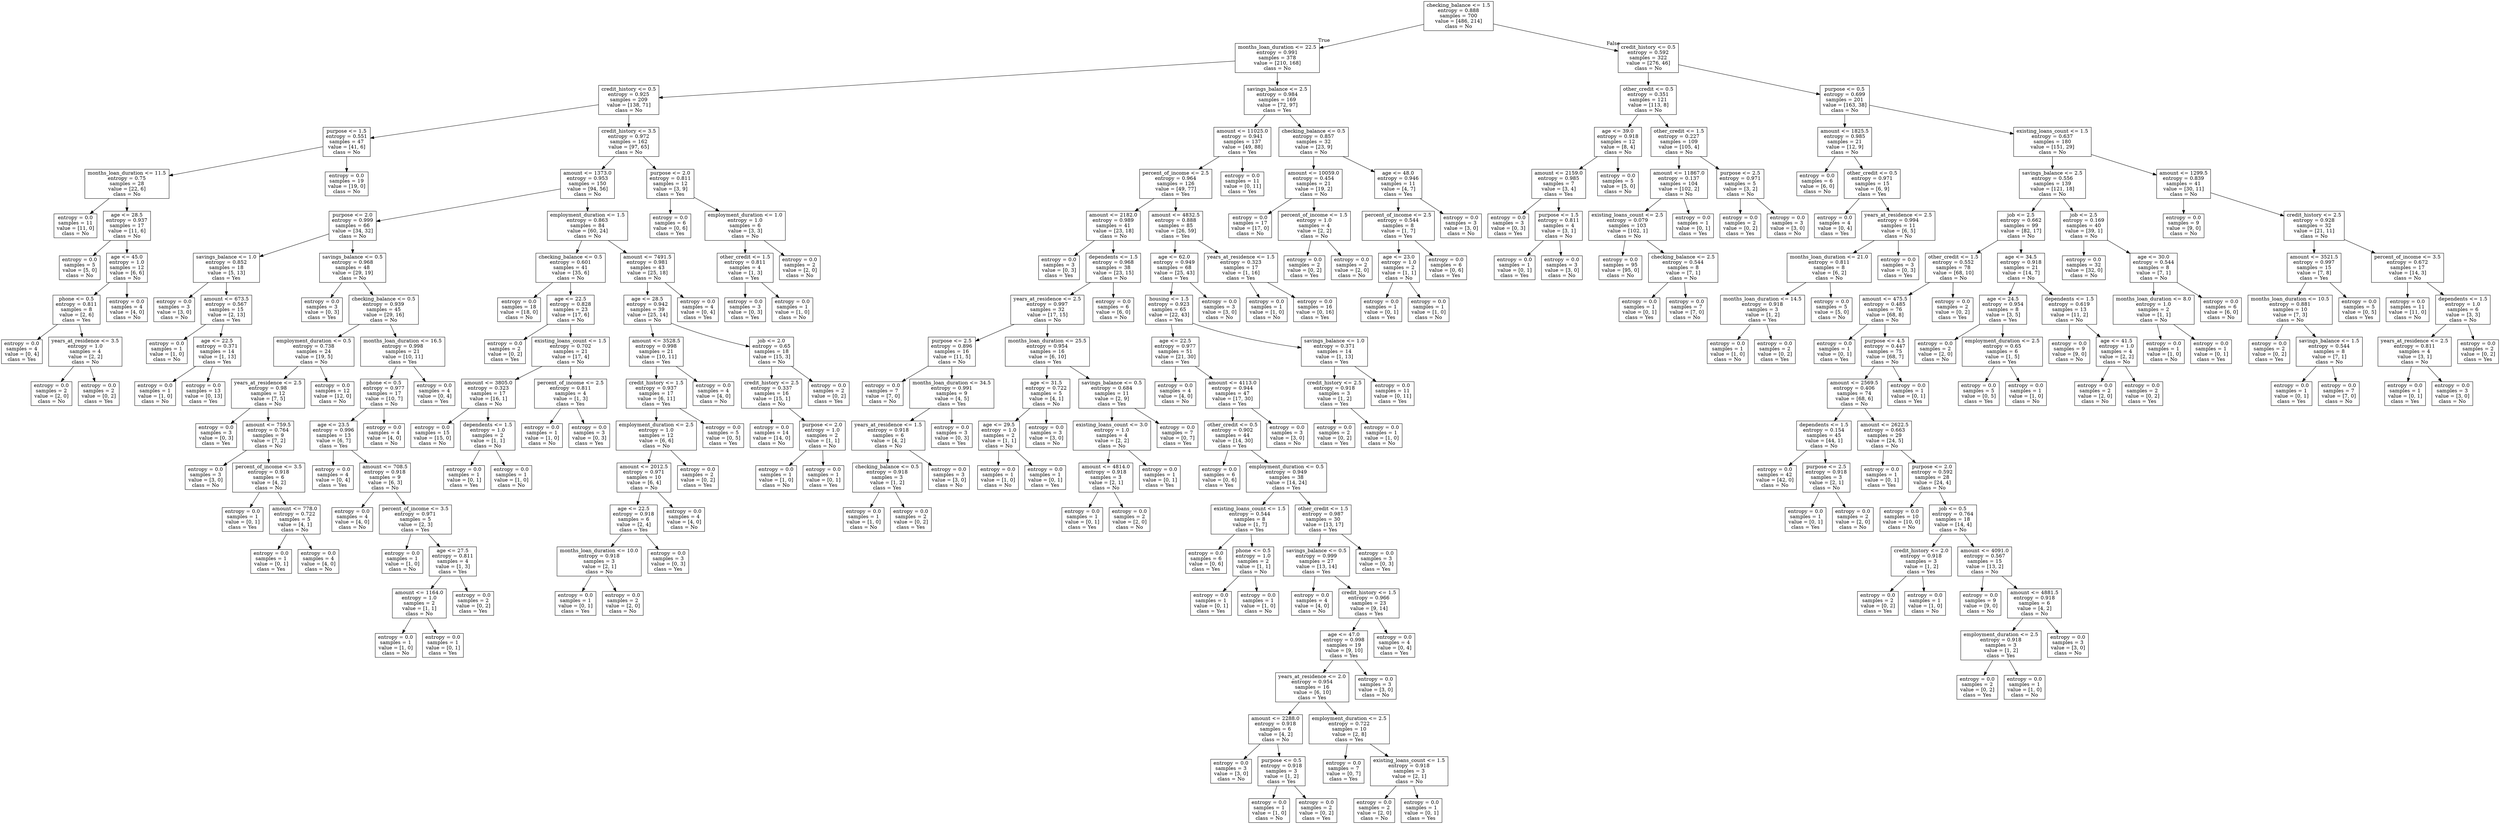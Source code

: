 digraph Tree {
node [shape=box] ;
0 [label="checking_balance <= 1.5\nentropy = 0.888\nsamples = 700\nvalue = [486, 214]\nclass = No"] ;
1 [label="months_loan_duration <= 22.5\nentropy = 0.991\nsamples = 378\nvalue = [210, 168]\nclass = No"] ;
0 -> 1 [labeldistance=2.5, labelangle=45, headlabel="True"] ;
2 [label="credit_history <= 0.5\nentropy = 0.925\nsamples = 209\nvalue = [138, 71]\nclass = No"] ;
1 -> 2 ;
3 [label="purpose <= 1.5\nentropy = 0.551\nsamples = 47\nvalue = [41, 6]\nclass = No"] ;
2 -> 3 ;
4 [label="months_loan_duration <= 11.5\nentropy = 0.75\nsamples = 28\nvalue = [22, 6]\nclass = No"] ;
3 -> 4 ;
5 [label="entropy = 0.0\nsamples = 11\nvalue = [11, 0]\nclass = No"] ;
4 -> 5 ;
6 [label="age <= 28.5\nentropy = 0.937\nsamples = 17\nvalue = [11, 6]\nclass = No"] ;
4 -> 6 ;
7 [label="entropy = 0.0\nsamples = 5\nvalue = [5, 0]\nclass = No"] ;
6 -> 7 ;
8 [label="age <= 45.0\nentropy = 1.0\nsamples = 12\nvalue = [6, 6]\nclass = No"] ;
6 -> 8 ;
9 [label="phone <= 0.5\nentropy = 0.811\nsamples = 8\nvalue = [2, 6]\nclass = Yes"] ;
8 -> 9 ;
10 [label="entropy = 0.0\nsamples = 4\nvalue = [0, 4]\nclass = Yes"] ;
9 -> 10 ;
11 [label="years_at_residence <= 3.5\nentropy = 1.0\nsamples = 4\nvalue = [2, 2]\nclass = No"] ;
9 -> 11 ;
12 [label="entropy = 0.0\nsamples = 2\nvalue = [2, 0]\nclass = No"] ;
11 -> 12 ;
13 [label="entropy = 0.0\nsamples = 2\nvalue = [0, 2]\nclass = Yes"] ;
11 -> 13 ;
14 [label="entropy = 0.0\nsamples = 4\nvalue = [4, 0]\nclass = No"] ;
8 -> 14 ;
15 [label="entropy = 0.0\nsamples = 19\nvalue = [19, 0]\nclass = No"] ;
3 -> 15 ;
16 [label="credit_history <= 3.5\nentropy = 0.972\nsamples = 162\nvalue = [97, 65]\nclass = No"] ;
2 -> 16 ;
17 [label="amount <= 1373.0\nentropy = 0.953\nsamples = 150\nvalue = [94, 56]\nclass = No"] ;
16 -> 17 ;
18 [label="purpose <= 2.0\nentropy = 0.999\nsamples = 66\nvalue = [34, 32]\nclass = No"] ;
17 -> 18 ;
19 [label="savings_balance <= 1.0\nentropy = 0.852\nsamples = 18\nvalue = [5, 13]\nclass = Yes"] ;
18 -> 19 ;
20 [label="entropy = 0.0\nsamples = 3\nvalue = [3, 0]\nclass = No"] ;
19 -> 20 ;
21 [label="amount <= 673.5\nentropy = 0.567\nsamples = 15\nvalue = [2, 13]\nclass = Yes"] ;
19 -> 21 ;
22 [label="entropy = 0.0\nsamples = 1\nvalue = [1, 0]\nclass = No"] ;
21 -> 22 ;
23 [label="age <= 22.5\nentropy = 0.371\nsamples = 14\nvalue = [1, 13]\nclass = Yes"] ;
21 -> 23 ;
24 [label="entropy = 0.0\nsamples = 1\nvalue = [1, 0]\nclass = No"] ;
23 -> 24 ;
25 [label="entropy = 0.0\nsamples = 13\nvalue = [0, 13]\nclass = Yes"] ;
23 -> 25 ;
26 [label="savings_balance <= 0.5\nentropy = 0.968\nsamples = 48\nvalue = [29, 19]\nclass = No"] ;
18 -> 26 ;
27 [label="entropy = 0.0\nsamples = 3\nvalue = [0, 3]\nclass = Yes"] ;
26 -> 27 ;
28 [label="checking_balance <= 0.5\nentropy = 0.939\nsamples = 45\nvalue = [29, 16]\nclass = No"] ;
26 -> 28 ;
29 [label="employment_duration <= 0.5\nentropy = 0.738\nsamples = 24\nvalue = [19, 5]\nclass = No"] ;
28 -> 29 ;
30 [label="years_at_residence <= 2.5\nentropy = 0.98\nsamples = 12\nvalue = [7, 5]\nclass = No"] ;
29 -> 30 ;
31 [label="entropy = 0.0\nsamples = 3\nvalue = [0, 3]\nclass = Yes"] ;
30 -> 31 ;
32 [label="amount <= 759.5\nentropy = 0.764\nsamples = 9\nvalue = [7, 2]\nclass = No"] ;
30 -> 32 ;
33 [label="entropy = 0.0\nsamples = 3\nvalue = [3, 0]\nclass = No"] ;
32 -> 33 ;
34 [label="percent_of_income <= 3.5\nentropy = 0.918\nsamples = 6\nvalue = [4, 2]\nclass = No"] ;
32 -> 34 ;
35 [label="entropy = 0.0\nsamples = 1\nvalue = [0, 1]\nclass = Yes"] ;
34 -> 35 ;
36 [label="amount <= 778.0\nentropy = 0.722\nsamples = 5\nvalue = [4, 1]\nclass = No"] ;
34 -> 36 ;
37 [label="entropy = 0.0\nsamples = 1\nvalue = [0, 1]\nclass = Yes"] ;
36 -> 37 ;
38 [label="entropy = 0.0\nsamples = 4\nvalue = [4, 0]\nclass = No"] ;
36 -> 38 ;
39 [label="entropy = 0.0\nsamples = 12\nvalue = [12, 0]\nclass = No"] ;
29 -> 39 ;
40 [label="months_loan_duration <= 16.5\nentropy = 0.998\nsamples = 21\nvalue = [10, 11]\nclass = Yes"] ;
28 -> 40 ;
41 [label="phone <= 0.5\nentropy = 0.977\nsamples = 17\nvalue = [10, 7]\nclass = No"] ;
40 -> 41 ;
42 [label="age <= 23.5\nentropy = 0.996\nsamples = 13\nvalue = [6, 7]\nclass = Yes"] ;
41 -> 42 ;
43 [label="entropy = 0.0\nsamples = 4\nvalue = [0, 4]\nclass = Yes"] ;
42 -> 43 ;
44 [label="amount <= 708.5\nentropy = 0.918\nsamples = 9\nvalue = [6, 3]\nclass = No"] ;
42 -> 44 ;
45 [label="entropy = 0.0\nsamples = 4\nvalue = [4, 0]\nclass = No"] ;
44 -> 45 ;
46 [label="percent_of_income <= 3.5\nentropy = 0.971\nsamples = 5\nvalue = [2, 3]\nclass = Yes"] ;
44 -> 46 ;
47 [label="entropy = 0.0\nsamples = 1\nvalue = [1, 0]\nclass = No"] ;
46 -> 47 ;
48 [label="age <= 27.5\nentropy = 0.811\nsamples = 4\nvalue = [1, 3]\nclass = Yes"] ;
46 -> 48 ;
49 [label="amount <= 1164.0\nentropy = 1.0\nsamples = 2\nvalue = [1, 1]\nclass = No"] ;
48 -> 49 ;
50 [label="entropy = 0.0\nsamples = 1\nvalue = [1, 0]\nclass = No"] ;
49 -> 50 ;
51 [label="entropy = 0.0\nsamples = 1\nvalue = [0, 1]\nclass = Yes"] ;
49 -> 51 ;
52 [label="entropy = 0.0\nsamples = 2\nvalue = [0, 2]\nclass = Yes"] ;
48 -> 52 ;
53 [label="entropy = 0.0\nsamples = 4\nvalue = [4, 0]\nclass = No"] ;
41 -> 53 ;
54 [label="entropy = 0.0\nsamples = 4\nvalue = [0, 4]\nclass = Yes"] ;
40 -> 54 ;
55 [label="employment_duration <= 1.5\nentropy = 0.863\nsamples = 84\nvalue = [60, 24]\nclass = No"] ;
17 -> 55 ;
56 [label="checking_balance <= 0.5\nentropy = 0.601\nsamples = 41\nvalue = [35, 6]\nclass = No"] ;
55 -> 56 ;
57 [label="entropy = 0.0\nsamples = 18\nvalue = [18, 0]\nclass = No"] ;
56 -> 57 ;
58 [label="age <= 22.5\nentropy = 0.828\nsamples = 23\nvalue = [17, 6]\nclass = No"] ;
56 -> 58 ;
59 [label="entropy = 0.0\nsamples = 2\nvalue = [0, 2]\nclass = Yes"] ;
58 -> 59 ;
60 [label="existing_loans_count <= 1.5\nentropy = 0.702\nsamples = 21\nvalue = [17, 4]\nclass = No"] ;
58 -> 60 ;
61 [label="amount <= 3805.0\nentropy = 0.323\nsamples = 17\nvalue = [16, 1]\nclass = No"] ;
60 -> 61 ;
62 [label="entropy = 0.0\nsamples = 15\nvalue = [15, 0]\nclass = No"] ;
61 -> 62 ;
63 [label="dependents <= 1.5\nentropy = 1.0\nsamples = 2\nvalue = [1, 1]\nclass = No"] ;
61 -> 63 ;
64 [label="entropy = 0.0\nsamples = 1\nvalue = [0, 1]\nclass = Yes"] ;
63 -> 64 ;
65 [label="entropy = 0.0\nsamples = 1\nvalue = [1, 0]\nclass = No"] ;
63 -> 65 ;
66 [label="percent_of_income <= 2.5\nentropy = 0.811\nsamples = 4\nvalue = [1, 3]\nclass = Yes"] ;
60 -> 66 ;
67 [label="entropy = 0.0\nsamples = 1\nvalue = [1, 0]\nclass = No"] ;
66 -> 67 ;
68 [label="entropy = 0.0\nsamples = 3\nvalue = [0, 3]\nclass = Yes"] ;
66 -> 68 ;
69 [label="amount <= 7491.5\nentropy = 0.981\nsamples = 43\nvalue = [25, 18]\nclass = No"] ;
55 -> 69 ;
70 [label="age <= 28.5\nentropy = 0.942\nsamples = 39\nvalue = [25, 14]\nclass = No"] ;
69 -> 70 ;
71 [label="amount <= 3528.5\nentropy = 0.998\nsamples = 21\nvalue = [10, 11]\nclass = Yes"] ;
70 -> 71 ;
72 [label="credit_history <= 1.5\nentropy = 0.937\nsamples = 17\nvalue = [6, 11]\nclass = Yes"] ;
71 -> 72 ;
73 [label="employment_duration <= 2.5\nentropy = 1.0\nsamples = 12\nvalue = [6, 6]\nclass = No"] ;
72 -> 73 ;
74 [label="amount <= 2012.5\nentropy = 0.971\nsamples = 10\nvalue = [6, 4]\nclass = No"] ;
73 -> 74 ;
75 [label="age <= 22.5\nentropy = 0.918\nsamples = 6\nvalue = [2, 4]\nclass = Yes"] ;
74 -> 75 ;
76 [label="months_loan_duration <= 10.0\nentropy = 0.918\nsamples = 3\nvalue = [2, 1]\nclass = No"] ;
75 -> 76 ;
77 [label="entropy = 0.0\nsamples = 1\nvalue = [0, 1]\nclass = Yes"] ;
76 -> 77 ;
78 [label="entropy = 0.0\nsamples = 2\nvalue = [2, 0]\nclass = No"] ;
76 -> 78 ;
79 [label="entropy = 0.0\nsamples = 3\nvalue = [0, 3]\nclass = Yes"] ;
75 -> 79 ;
80 [label="entropy = 0.0\nsamples = 4\nvalue = [4, 0]\nclass = No"] ;
74 -> 80 ;
81 [label="entropy = 0.0\nsamples = 2\nvalue = [0, 2]\nclass = Yes"] ;
73 -> 81 ;
82 [label="entropy = 0.0\nsamples = 5\nvalue = [0, 5]\nclass = Yes"] ;
72 -> 82 ;
83 [label="entropy = 0.0\nsamples = 4\nvalue = [4, 0]\nclass = No"] ;
71 -> 83 ;
84 [label="job <= 2.0\nentropy = 0.65\nsamples = 18\nvalue = [15, 3]\nclass = No"] ;
70 -> 84 ;
85 [label="credit_history <= 2.5\nentropy = 0.337\nsamples = 16\nvalue = [15, 1]\nclass = No"] ;
84 -> 85 ;
86 [label="entropy = 0.0\nsamples = 14\nvalue = [14, 0]\nclass = No"] ;
85 -> 86 ;
87 [label="purpose <= 2.0\nentropy = 1.0\nsamples = 2\nvalue = [1, 1]\nclass = No"] ;
85 -> 87 ;
88 [label="entropy = 0.0\nsamples = 1\nvalue = [1, 0]\nclass = No"] ;
87 -> 88 ;
89 [label="entropy = 0.0\nsamples = 1\nvalue = [0, 1]\nclass = Yes"] ;
87 -> 89 ;
90 [label="entropy = 0.0\nsamples = 2\nvalue = [0, 2]\nclass = Yes"] ;
84 -> 90 ;
91 [label="entropy = 0.0\nsamples = 4\nvalue = [0, 4]\nclass = Yes"] ;
69 -> 91 ;
92 [label="purpose <= 2.0\nentropy = 0.811\nsamples = 12\nvalue = [3, 9]\nclass = Yes"] ;
16 -> 92 ;
93 [label="entropy = 0.0\nsamples = 6\nvalue = [0, 6]\nclass = Yes"] ;
92 -> 93 ;
94 [label="employment_duration <= 1.0\nentropy = 1.0\nsamples = 6\nvalue = [3, 3]\nclass = No"] ;
92 -> 94 ;
95 [label="other_credit <= 1.5\nentropy = 0.811\nsamples = 4\nvalue = [1, 3]\nclass = Yes"] ;
94 -> 95 ;
96 [label="entropy = 0.0\nsamples = 3\nvalue = [0, 3]\nclass = Yes"] ;
95 -> 96 ;
97 [label="entropy = 0.0\nsamples = 1\nvalue = [1, 0]\nclass = No"] ;
95 -> 97 ;
98 [label="entropy = 0.0\nsamples = 2\nvalue = [2, 0]\nclass = No"] ;
94 -> 98 ;
99 [label="savings_balance <= 2.5\nentropy = 0.984\nsamples = 169\nvalue = [72, 97]\nclass = Yes"] ;
1 -> 99 ;
100 [label="amount <= 11025.0\nentropy = 0.941\nsamples = 137\nvalue = [49, 88]\nclass = Yes"] ;
99 -> 100 ;
101 [label="percent_of_income <= 2.5\nentropy = 0.964\nsamples = 126\nvalue = [49, 77]\nclass = Yes"] ;
100 -> 101 ;
102 [label="amount <= 2182.0\nentropy = 0.989\nsamples = 41\nvalue = [23, 18]\nclass = No"] ;
101 -> 102 ;
103 [label="entropy = 0.0\nsamples = 3\nvalue = [0, 3]\nclass = Yes"] ;
102 -> 103 ;
104 [label="dependents <= 1.5\nentropy = 0.968\nsamples = 38\nvalue = [23, 15]\nclass = No"] ;
102 -> 104 ;
105 [label="years_at_residence <= 2.5\nentropy = 0.997\nsamples = 32\nvalue = [17, 15]\nclass = No"] ;
104 -> 105 ;
106 [label="purpose <= 2.5\nentropy = 0.896\nsamples = 16\nvalue = [11, 5]\nclass = No"] ;
105 -> 106 ;
107 [label="entropy = 0.0\nsamples = 7\nvalue = [7, 0]\nclass = No"] ;
106 -> 107 ;
108 [label="months_loan_duration <= 34.5\nentropy = 0.991\nsamples = 9\nvalue = [4, 5]\nclass = Yes"] ;
106 -> 108 ;
109 [label="years_at_residence <= 1.5\nentropy = 0.918\nsamples = 6\nvalue = [4, 2]\nclass = No"] ;
108 -> 109 ;
110 [label="checking_balance <= 0.5\nentropy = 0.918\nsamples = 3\nvalue = [1, 2]\nclass = Yes"] ;
109 -> 110 ;
111 [label="entropy = 0.0\nsamples = 1\nvalue = [1, 0]\nclass = No"] ;
110 -> 111 ;
112 [label="entropy = 0.0\nsamples = 2\nvalue = [0, 2]\nclass = Yes"] ;
110 -> 112 ;
113 [label="entropy = 0.0\nsamples = 3\nvalue = [3, 0]\nclass = No"] ;
109 -> 113 ;
114 [label="entropy = 0.0\nsamples = 3\nvalue = [0, 3]\nclass = Yes"] ;
108 -> 114 ;
115 [label="months_loan_duration <= 25.5\nentropy = 0.954\nsamples = 16\nvalue = [6, 10]\nclass = Yes"] ;
105 -> 115 ;
116 [label="age <= 31.5\nentropy = 0.722\nsamples = 5\nvalue = [4, 1]\nclass = No"] ;
115 -> 116 ;
117 [label="age <= 29.5\nentropy = 1.0\nsamples = 2\nvalue = [1, 1]\nclass = No"] ;
116 -> 117 ;
118 [label="entropy = 0.0\nsamples = 1\nvalue = [1, 0]\nclass = No"] ;
117 -> 118 ;
119 [label="entropy = 0.0\nsamples = 1\nvalue = [0, 1]\nclass = Yes"] ;
117 -> 119 ;
120 [label="entropy = 0.0\nsamples = 3\nvalue = [3, 0]\nclass = No"] ;
116 -> 120 ;
121 [label="savings_balance <= 0.5\nentropy = 0.684\nsamples = 11\nvalue = [2, 9]\nclass = Yes"] ;
115 -> 121 ;
122 [label="existing_loans_count <= 3.0\nentropy = 1.0\nsamples = 4\nvalue = [2, 2]\nclass = No"] ;
121 -> 122 ;
123 [label="amount <= 4814.0\nentropy = 0.918\nsamples = 3\nvalue = [2, 1]\nclass = No"] ;
122 -> 123 ;
124 [label="entropy = 0.0\nsamples = 1\nvalue = [0, 1]\nclass = Yes"] ;
123 -> 124 ;
125 [label="entropy = 0.0\nsamples = 2\nvalue = [2, 0]\nclass = No"] ;
123 -> 125 ;
126 [label="entropy = 0.0\nsamples = 1\nvalue = [0, 1]\nclass = Yes"] ;
122 -> 126 ;
127 [label="entropy = 0.0\nsamples = 7\nvalue = [0, 7]\nclass = Yes"] ;
121 -> 127 ;
128 [label="entropy = 0.0\nsamples = 6\nvalue = [6, 0]\nclass = No"] ;
104 -> 128 ;
129 [label="amount <= 4832.5\nentropy = 0.888\nsamples = 85\nvalue = [26, 59]\nclass = Yes"] ;
101 -> 129 ;
130 [label="age <= 62.0\nentropy = 0.949\nsamples = 68\nvalue = [25, 43]\nclass = Yes"] ;
129 -> 130 ;
131 [label="housing <= 1.5\nentropy = 0.923\nsamples = 65\nvalue = [22, 43]\nclass = Yes"] ;
130 -> 131 ;
132 [label="age <= 22.5\nentropy = 0.977\nsamples = 51\nvalue = [21, 30]\nclass = Yes"] ;
131 -> 132 ;
133 [label="entropy = 0.0\nsamples = 4\nvalue = [4, 0]\nclass = No"] ;
132 -> 133 ;
134 [label="amount <= 4113.0\nentropy = 0.944\nsamples = 47\nvalue = [17, 30]\nclass = Yes"] ;
132 -> 134 ;
135 [label="other_credit <= 0.5\nentropy = 0.902\nsamples = 44\nvalue = [14, 30]\nclass = Yes"] ;
134 -> 135 ;
136 [label="entropy = 0.0\nsamples = 6\nvalue = [0, 6]\nclass = Yes"] ;
135 -> 136 ;
137 [label="employment_duration <= 0.5\nentropy = 0.949\nsamples = 38\nvalue = [14, 24]\nclass = Yes"] ;
135 -> 137 ;
138 [label="existing_loans_count <= 1.5\nentropy = 0.544\nsamples = 8\nvalue = [1, 7]\nclass = Yes"] ;
137 -> 138 ;
139 [label="entropy = 0.0\nsamples = 6\nvalue = [0, 6]\nclass = Yes"] ;
138 -> 139 ;
140 [label="phone <= 0.5\nentropy = 1.0\nsamples = 2\nvalue = [1, 1]\nclass = No"] ;
138 -> 140 ;
141 [label="entropy = 0.0\nsamples = 1\nvalue = [0, 1]\nclass = Yes"] ;
140 -> 141 ;
142 [label="entropy = 0.0\nsamples = 1\nvalue = [1, 0]\nclass = No"] ;
140 -> 142 ;
143 [label="other_credit <= 1.5\nentropy = 0.987\nsamples = 30\nvalue = [13, 17]\nclass = Yes"] ;
137 -> 143 ;
144 [label="savings_balance <= 0.5\nentropy = 0.999\nsamples = 27\nvalue = [13, 14]\nclass = Yes"] ;
143 -> 144 ;
145 [label="entropy = 0.0\nsamples = 4\nvalue = [4, 0]\nclass = No"] ;
144 -> 145 ;
146 [label="credit_history <= 1.5\nentropy = 0.966\nsamples = 23\nvalue = [9, 14]\nclass = Yes"] ;
144 -> 146 ;
147 [label="age <= 47.0\nentropy = 0.998\nsamples = 19\nvalue = [9, 10]\nclass = Yes"] ;
146 -> 147 ;
148 [label="years_at_residence <= 2.0\nentropy = 0.954\nsamples = 16\nvalue = [6, 10]\nclass = Yes"] ;
147 -> 148 ;
149 [label="amount <= 2288.0\nentropy = 0.918\nsamples = 6\nvalue = [4, 2]\nclass = No"] ;
148 -> 149 ;
150 [label="entropy = 0.0\nsamples = 3\nvalue = [3, 0]\nclass = No"] ;
149 -> 150 ;
151 [label="purpose <= 0.5\nentropy = 0.918\nsamples = 3\nvalue = [1, 2]\nclass = Yes"] ;
149 -> 151 ;
152 [label="entropy = 0.0\nsamples = 1\nvalue = [1, 0]\nclass = No"] ;
151 -> 152 ;
153 [label="entropy = 0.0\nsamples = 2\nvalue = [0, 2]\nclass = Yes"] ;
151 -> 153 ;
154 [label="employment_duration <= 2.5\nentropy = 0.722\nsamples = 10\nvalue = [2, 8]\nclass = Yes"] ;
148 -> 154 ;
155 [label="entropy = 0.0\nsamples = 7\nvalue = [0, 7]\nclass = Yes"] ;
154 -> 155 ;
156 [label="existing_loans_count <= 1.5\nentropy = 0.918\nsamples = 3\nvalue = [2, 1]\nclass = No"] ;
154 -> 156 ;
157 [label="entropy = 0.0\nsamples = 2\nvalue = [2, 0]\nclass = No"] ;
156 -> 157 ;
158 [label="entropy = 0.0\nsamples = 1\nvalue = [0, 1]\nclass = Yes"] ;
156 -> 158 ;
159 [label="entropy = 0.0\nsamples = 3\nvalue = [3, 0]\nclass = No"] ;
147 -> 159 ;
160 [label="entropy = 0.0\nsamples = 4\nvalue = [0, 4]\nclass = Yes"] ;
146 -> 160 ;
161 [label="entropy = 0.0\nsamples = 3\nvalue = [0, 3]\nclass = Yes"] ;
143 -> 161 ;
162 [label="entropy = 0.0\nsamples = 3\nvalue = [3, 0]\nclass = No"] ;
134 -> 162 ;
163 [label="savings_balance <= 1.0\nentropy = 0.371\nsamples = 14\nvalue = [1, 13]\nclass = Yes"] ;
131 -> 163 ;
164 [label="credit_history <= 2.5\nentropy = 0.918\nsamples = 3\nvalue = [1, 2]\nclass = Yes"] ;
163 -> 164 ;
165 [label="entropy = 0.0\nsamples = 2\nvalue = [0, 2]\nclass = Yes"] ;
164 -> 165 ;
166 [label="entropy = 0.0\nsamples = 1\nvalue = [1, 0]\nclass = No"] ;
164 -> 166 ;
167 [label="entropy = 0.0\nsamples = 11\nvalue = [0, 11]\nclass = Yes"] ;
163 -> 167 ;
168 [label="entropy = 0.0\nsamples = 3\nvalue = [3, 0]\nclass = No"] ;
130 -> 168 ;
169 [label="years_at_residence <= 1.5\nentropy = 0.323\nsamples = 17\nvalue = [1, 16]\nclass = Yes"] ;
129 -> 169 ;
170 [label="entropy = 0.0\nsamples = 1\nvalue = [1, 0]\nclass = No"] ;
169 -> 170 ;
171 [label="entropy = 0.0\nsamples = 16\nvalue = [0, 16]\nclass = Yes"] ;
169 -> 171 ;
172 [label="entropy = 0.0\nsamples = 11\nvalue = [0, 11]\nclass = Yes"] ;
100 -> 172 ;
173 [label="checking_balance <= 0.5\nentropy = 0.857\nsamples = 32\nvalue = [23, 9]\nclass = No"] ;
99 -> 173 ;
174 [label="amount <= 10059.0\nentropy = 0.454\nsamples = 21\nvalue = [19, 2]\nclass = No"] ;
173 -> 174 ;
175 [label="entropy = 0.0\nsamples = 17\nvalue = [17, 0]\nclass = No"] ;
174 -> 175 ;
176 [label="percent_of_income <= 1.5\nentropy = 1.0\nsamples = 4\nvalue = [2, 2]\nclass = No"] ;
174 -> 176 ;
177 [label="entropy = 0.0\nsamples = 2\nvalue = [0, 2]\nclass = Yes"] ;
176 -> 177 ;
178 [label="entropy = 0.0\nsamples = 2\nvalue = [2, 0]\nclass = No"] ;
176 -> 178 ;
179 [label="age <= 48.0\nentropy = 0.946\nsamples = 11\nvalue = [4, 7]\nclass = Yes"] ;
173 -> 179 ;
180 [label="percent_of_income <= 2.5\nentropy = 0.544\nsamples = 8\nvalue = [1, 7]\nclass = Yes"] ;
179 -> 180 ;
181 [label="age <= 23.0\nentropy = 1.0\nsamples = 2\nvalue = [1, 1]\nclass = No"] ;
180 -> 181 ;
182 [label="entropy = 0.0\nsamples = 1\nvalue = [0, 1]\nclass = Yes"] ;
181 -> 182 ;
183 [label="entropy = 0.0\nsamples = 1\nvalue = [1, 0]\nclass = No"] ;
181 -> 183 ;
184 [label="entropy = 0.0\nsamples = 6\nvalue = [0, 6]\nclass = Yes"] ;
180 -> 184 ;
185 [label="entropy = 0.0\nsamples = 3\nvalue = [3, 0]\nclass = No"] ;
179 -> 185 ;
186 [label="credit_history <= 0.5\nentropy = 0.592\nsamples = 322\nvalue = [276, 46]\nclass = No"] ;
0 -> 186 [labeldistance=2.5, labelangle=-45, headlabel="False"] ;
187 [label="other_credit <= 0.5\nentropy = 0.351\nsamples = 121\nvalue = [113, 8]\nclass = No"] ;
186 -> 187 ;
188 [label="age <= 39.0\nentropy = 0.918\nsamples = 12\nvalue = [8, 4]\nclass = No"] ;
187 -> 188 ;
189 [label="amount <= 2159.0\nentropy = 0.985\nsamples = 7\nvalue = [3, 4]\nclass = Yes"] ;
188 -> 189 ;
190 [label="entropy = 0.0\nsamples = 3\nvalue = [0, 3]\nclass = Yes"] ;
189 -> 190 ;
191 [label="purpose <= 1.5\nentropy = 0.811\nsamples = 4\nvalue = [3, 1]\nclass = No"] ;
189 -> 191 ;
192 [label="entropy = 0.0\nsamples = 1\nvalue = [0, 1]\nclass = Yes"] ;
191 -> 192 ;
193 [label="entropy = 0.0\nsamples = 3\nvalue = [3, 0]\nclass = No"] ;
191 -> 193 ;
194 [label="entropy = 0.0\nsamples = 5\nvalue = [5, 0]\nclass = No"] ;
188 -> 194 ;
195 [label="other_credit <= 1.5\nentropy = 0.227\nsamples = 109\nvalue = [105, 4]\nclass = No"] ;
187 -> 195 ;
196 [label="amount <= 11867.0\nentropy = 0.137\nsamples = 104\nvalue = [102, 2]\nclass = No"] ;
195 -> 196 ;
197 [label="existing_loans_count <= 2.5\nentropy = 0.079\nsamples = 103\nvalue = [102, 1]\nclass = No"] ;
196 -> 197 ;
198 [label="entropy = 0.0\nsamples = 95\nvalue = [95, 0]\nclass = No"] ;
197 -> 198 ;
199 [label="checking_balance <= 2.5\nentropy = 0.544\nsamples = 8\nvalue = [7, 1]\nclass = No"] ;
197 -> 199 ;
200 [label="entropy = 0.0\nsamples = 1\nvalue = [0, 1]\nclass = Yes"] ;
199 -> 200 ;
201 [label="entropy = 0.0\nsamples = 7\nvalue = [7, 0]\nclass = No"] ;
199 -> 201 ;
202 [label="entropy = 0.0\nsamples = 1\nvalue = [0, 1]\nclass = Yes"] ;
196 -> 202 ;
203 [label="purpose <= 2.5\nentropy = 0.971\nsamples = 5\nvalue = [3, 2]\nclass = No"] ;
195 -> 203 ;
204 [label="entropy = 0.0\nsamples = 2\nvalue = [0, 2]\nclass = Yes"] ;
203 -> 204 ;
205 [label="entropy = 0.0\nsamples = 3\nvalue = [3, 0]\nclass = No"] ;
203 -> 205 ;
206 [label="purpose <= 0.5\nentropy = 0.699\nsamples = 201\nvalue = [163, 38]\nclass = No"] ;
186 -> 206 ;
207 [label="amount <= 1825.5\nentropy = 0.985\nsamples = 21\nvalue = [12, 9]\nclass = No"] ;
206 -> 207 ;
208 [label="entropy = 0.0\nsamples = 6\nvalue = [6, 0]\nclass = No"] ;
207 -> 208 ;
209 [label="other_credit <= 0.5\nentropy = 0.971\nsamples = 15\nvalue = [6, 9]\nclass = Yes"] ;
207 -> 209 ;
210 [label="entropy = 0.0\nsamples = 4\nvalue = [0, 4]\nclass = Yes"] ;
209 -> 210 ;
211 [label="years_at_residence <= 2.5\nentropy = 0.994\nsamples = 11\nvalue = [6, 5]\nclass = No"] ;
209 -> 211 ;
212 [label="months_loan_duration <= 21.0\nentropy = 0.811\nsamples = 8\nvalue = [6, 2]\nclass = No"] ;
211 -> 212 ;
213 [label="months_loan_duration <= 14.5\nentropy = 0.918\nsamples = 3\nvalue = [1, 2]\nclass = Yes"] ;
212 -> 213 ;
214 [label="entropy = 0.0\nsamples = 1\nvalue = [1, 0]\nclass = No"] ;
213 -> 214 ;
215 [label="entropy = 0.0\nsamples = 2\nvalue = [0, 2]\nclass = Yes"] ;
213 -> 215 ;
216 [label="entropy = 0.0\nsamples = 5\nvalue = [5, 0]\nclass = No"] ;
212 -> 216 ;
217 [label="entropy = 0.0\nsamples = 3\nvalue = [0, 3]\nclass = Yes"] ;
211 -> 217 ;
218 [label="existing_loans_count <= 1.5\nentropy = 0.637\nsamples = 180\nvalue = [151, 29]\nclass = No"] ;
206 -> 218 ;
219 [label="savings_balance <= 2.5\nentropy = 0.556\nsamples = 139\nvalue = [121, 18]\nclass = No"] ;
218 -> 219 ;
220 [label="job <= 2.5\nentropy = 0.662\nsamples = 99\nvalue = [82, 17]\nclass = No"] ;
219 -> 220 ;
221 [label="other_credit <= 1.5\nentropy = 0.552\nsamples = 78\nvalue = [68, 10]\nclass = No"] ;
220 -> 221 ;
222 [label="amount <= 475.5\nentropy = 0.485\nsamples = 76\nvalue = [68, 8]\nclass = No"] ;
221 -> 222 ;
223 [label="entropy = 0.0\nsamples = 1\nvalue = [0, 1]\nclass = Yes"] ;
222 -> 223 ;
224 [label="purpose <= 4.5\nentropy = 0.447\nsamples = 75\nvalue = [68, 7]\nclass = No"] ;
222 -> 224 ;
225 [label="amount <= 2569.5\nentropy = 0.406\nsamples = 74\nvalue = [68, 6]\nclass = No"] ;
224 -> 225 ;
226 [label="dependents <= 1.5\nentropy = 0.154\nsamples = 45\nvalue = [44, 1]\nclass = No"] ;
225 -> 226 ;
227 [label="entropy = 0.0\nsamples = 42\nvalue = [42, 0]\nclass = No"] ;
226 -> 227 ;
228 [label="purpose <= 2.5\nentropy = 0.918\nsamples = 3\nvalue = [2, 1]\nclass = No"] ;
226 -> 228 ;
229 [label="entropy = 0.0\nsamples = 1\nvalue = [0, 1]\nclass = Yes"] ;
228 -> 229 ;
230 [label="entropy = 0.0\nsamples = 2\nvalue = [2, 0]\nclass = No"] ;
228 -> 230 ;
231 [label="amount <= 2622.5\nentropy = 0.663\nsamples = 29\nvalue = [24, 5]\nclass = No"] ;
225 -> 231 ;
232 [label="entropy = 0.0\nsamples = 1\nvalue = [0, 1]\nclass = Yes"] ;
231 -> 232 ;
233 [label="purpose <= 2.0\nentropy = 0.592\nsamples = 28\nvalue = [24, 4]\nclass = No"] ;
231 -> 233 ;
234 [label="entropy = 0.0\nsamples = 10\nvalue = [10, 0]\nclass = No"] ;
233 -> 234 ;
235 [label="job <= 0.5\nentropy = 0.764\nsamples = 18\nvalue = [14, 4]\nclass = No"] ;
233 -> 235 ;
236 [label="credit_history <= 2.0\nentropy = 0.918\nsamples = 3\nvalue = [1, 2]\nclass = Yes"] ;
235 -> 236 ;
237 [label="entropy = 0.0\nsamples = 2\nvalue = [0, 2]\nclass = Yes"] ;
236 -> 237 ;
238 [label="entropy = 0.0\nsamples = 1\nvalue = [1, 0]\nclass = No"] ;
236 -> 238 ;
239 [label="amount <= 4091.0\nentropy = 0.567\nsamples = 15\nvalue = [13, 2]\nclass = No"] ;
235 -> 239 ;
240 [label="entropy = 0.0\nsamples = 9\nvalue = [9, 0]\nclass = No"] ;
239 -> 240 ;
241 [label="amount <= 4881.5\nentropy = 0.918\nsamples = 6\nvalue = [4, 2]\nclass = No"] ;
239 -> 241 ;
242 [label="employment_duration <= 2.5\nentropy = 0.918\nsamples = 3\nvalue = [1, 2]\nclass = Yes"] ;
241 -> 242 ;
243 [label="entropy = 0.0\nsamples = 2\nvalue = [0, 2]\nclass = Yes"] ;
242 -> 243 ;
244 [label="entropy = 0.0\nsamples = 1\nvalue = [1, 0]\nclass = No"] ;
242 -> 244 ;
245 [label="entropy = 0.0\nsamples = 3\nvalue = [3, 0]\nclass = No"] ;
241 -> 245 ;
246 [label="entropy = 0.0\nsamples = 1\nvalue = [0, 1]\nclass = Yes"] ;
224 -> 246 ;
247 [label="entropy = 0.0\nsamples = 2\nvalue = [0, 2]\nclass = Yes"] ;
221 -> 247 ;
248 [label="age <= 34.5\nentropy = 0.918\nsamples = 21\nvalue = [14, 7]\nclass = No"] ;
220 -> 248 ;
249 [label="age <= 24.5\nentropy = 0.954\nsamples = 8\nvalue = [3, 5]\nclass = Yes"] ;
248 -> 249 ;
250 [label="entropy = 0.0\nsamples = 2\nvalue = [2, 0]\nclass = No"] ;
249 -> 250 ;
251 [label="employment_duration <= 2.5\nentropy = 0.65\nsamples = 6\nvalue = [1, 5]\nclass = Yes"] ;
249 -> 251 ;
252 [label="entropy = 0.0\nsamples = 5\nvalue = [0, 5]\nclass = Yes"] ;
251 -> 252 ;
253 [label="entropy = 0.0\nsamples = 1\nvalue = [1, 0]\nclass = No"] ;
251 -> 253 ;
254 [label="dependents <= 1.5\nentropy = 0.619\nsamples = 13\nvalue = [11, 2]\nclass = No"] ;
248 -> 254 ;
255 [label="entropy = 0.0\nsamples = 9\nvalue = [9, 0]\nclass = No"] ;
254 -> 255 ;
256 [label="age <= 41.5\nentropy = 1.0\nsamples = 4\nvalue = [2, 2]\nclass = No"] ;
254 -> 256 ;
257 [label="entropy = 0.0\nsamples = 2\nvalue = [2, 0]\nclass = No"] ;
256 -> 257 ;
258 [label="entropy = 0.0\nsamples = 2\nvalue = [0, 2]\nclass = Yes"] ;
256 -> 258 ;
259 [label="job <= 2.5\nentropy = 0.169\nsamples = 40\nvalue = [39, 1]\nclass = No"] ;
219 -> 259 ;
260 [label="entropy = 0.0\nsamples = 32\nvalue = [32, 0]\nclass = No"] ;
259 -> 260 ;
261 [label="age <= 30.0\nentropy = 0.544\nsamples = 8\nvalue = [7, 1]\nclass = No"] ;
259 -> 261 ;
262 [label="months_loan_duration <= 8.0\nentropy = 1.0\nsamples = 2\nvalue = [1, 1]\nclass = No"] ;
261 -> 262 ;
263 [label="entropy = 0.0\nsamples = 1\nvalue = [1, 0]\nclass = No"] ;
262 -> 263 ;
264 [label="entropy = 0.0\nsamples = 1\nvalue = [0, 1]\nclass = Yes"] ;
262 -> 264 ;
265 [label="entropy = 0.0\nsamples = 6\nvalue = [6, 0]\nclass = No"] ;
261 -> 265 ;
266 [label="amount <= 1299.5\nentropy = 0.839\nsamples = 41\nvalue = [30, 11]\nclass = No"] ;
218 -> 266 ;
267 [label="entropy = 0.0\nsamples = 9\nvalue = [9, 0]\nclass = No"] ;
266 -> 267 ;
268 [label="credit_history <= 2.5\nentropy = 0.928\nsamples = 32\nvalue = [21, 11]\nclass = No"] ;
266 -> 268 ;
269 [label="amount <= 3521.5\nentropy = 0.997\nsamples = 15\nvalue = [7, 8]\nclass = Yes"] ;
268 -> 269 ;
270 [label="months_loan_duration <= 10.5\nentropy = 0.881\nsamples = 10\nvalue = [7, 3]\nclass = No"] ;
269 -> 270 ;
271 [label="entropy = 0.0\nsamples = 2\nvalue = [0, 2]\nclass = Yes"] ;
270 -> 271 ;
272 [label="savings_balance <= 1.5\nentropy = 0.544\nsamples = 8\nvalue = [7, 1]\nclass = No"] ;
270 -> 272 ;
273 [label="entropy = 0.0\nsamples = 1\nvalue = [0, 1]\nclass = Yes"] ;
272 -> 273 ;
274 [label="entropy = 0.0\nsamples = 7\nvalue = [7, 0]\nclass = No"] ;
272 -> 274 ;
275 [label="entropy = 0.0\nsamples = 5\nvalue = [0, 5]\nclass = Yes"] ;
269 -> 275 ;
276 [label="percent_of_income <= 3.5\nentropy = 0.672\nsamples = 17\nvalue = [14, 3]\nclass = No"] ;
268 -> 276 ;
277 [label="entropy = 0.0\nsamples = 11\nvalue = [11, 0]\nclass = No"] ;
276 -> 277 ;
278 [label="dependents <= 1.5\nentropy = 1.0\nsamples = 6\nvalue = [3, 3]\nclass = No"] ;
276 -> 278 ;
279 [label="years_at_residence <= 2.5\nentropy = 0.811\nsamples = 4\nvalue = [3, 1]\nclass = No"] ;
278 -> 279 ;
280 [label="entropy = 0.0\nsamples = 1\nvalue = [0, 1]\nclass = Yes"] ;
279 -> 280 ;
281 [label="entropy = 0.0\nsamples = 3\nvalue = [3, 0]\nclass = No"] ;
279 -> 281 ;
282 [label="entropy = 0.0\nsamples = 2\nvalue = [0, 2]\nclass = Yes"] ;
278 -> 282 ;
}